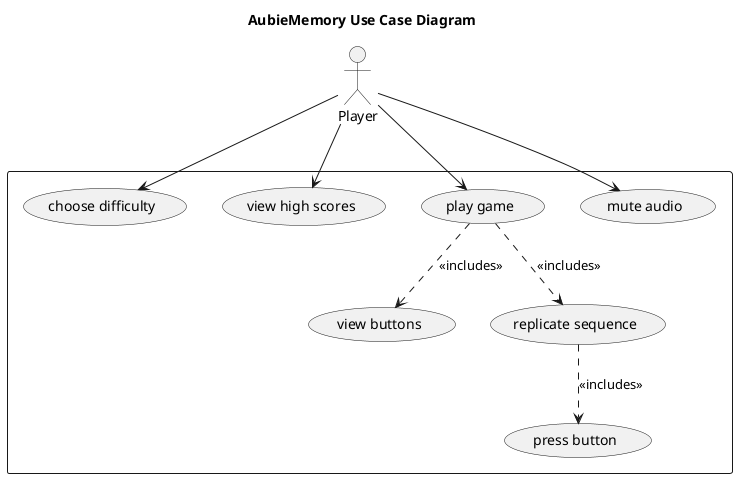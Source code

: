 @startuml
title AubieMemory Use Case Diagram

actor Player

rectangle {
Player --> (choose difficulty)
Player --> (view high scores)
Player --> (play game)
Player --> (mute audio)
(play game) ..> (view buttons): <<includes>>
(play game) ..> (replicate sequence): <<includes>>
(replicate sequence) ..> (press button): <<includes>>
}
@enduml